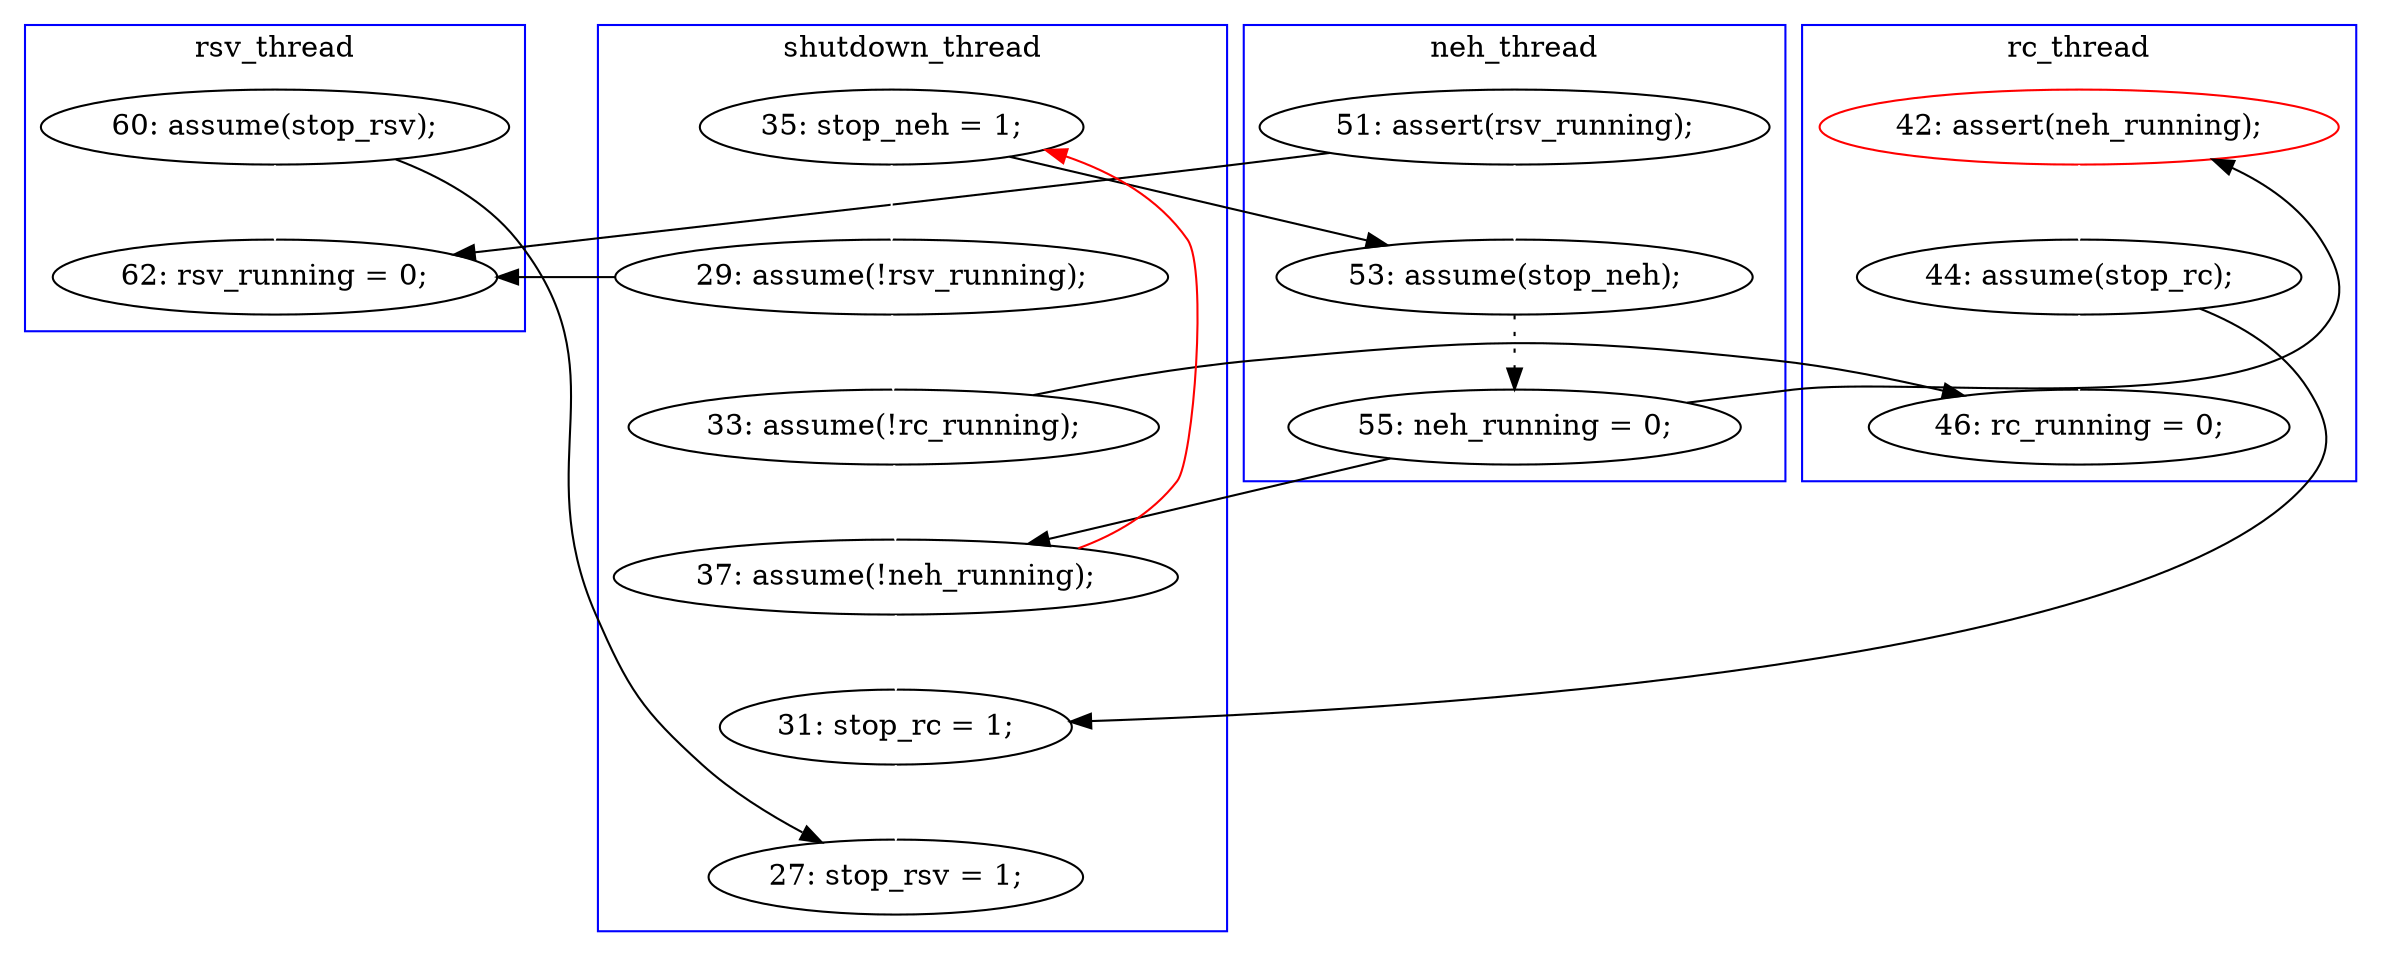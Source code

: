 digraph Counterexample {
	20 -> 21 [color = white, style = solid]
	19 -> 24 [color = white, style = solid]
	23 -> 36 [color = black, style = solid, constraint = false]
	14 -> 25 [color = black, style = solid, constraint = false]
	16 -> 17 [color = black, style = dotted]
	32 -> 36 [color = white, style = solid]
	14 -> 16 [color = white, style = solid]
	24 -> 26 [color = white, style = solid]
	13 -> 16 [color = black, style = solid, constraint = false]
	17 -> 31 [color = black, style = solid, constraint = false]
	23 -> 25 [color = white, style = solid]
	13 -> 20 [color = white, style = solid]
	31 -> 32 [color = white, style = solid]
	17 -> 19 [color = black, style = solid, constraint = false]
	20 -> 25 [color = black, style = solid, constraint = false]
	24 -> 32 [color = black, style = solid, constraint = false]
	21 -> 31 [color = white, style = solid]
	31 -> 13 [color = red, style = solid, constraint = false]
	21 -> 26 [color = black, style = solid, constraint = false]
	subgraph cluster2 {
		label = rc_thread
		color = blue
		19  [label = "42: assert(neh_running);", color = red]
		26  [label = "46: rc_running = 0;"]
		24  [label = "44: assume(stop_rc);"]
	}
	subgraph cluster3 {
		label = neh_thread
		color = blue
		17  [label = "55: neh_running = 0;"]
		16  [label = "53: assume(stop_neh);"]
		14  [label = "51: assert(rsv_running);"]
	}
	subgraph cluster4 {
		label = rsv_thread
		color = blue
		25  [label = "62: rsv_running = 0;"]
		23  [label = "60: assume(stop_rsv);"]
	}
	subgraph cluster1 {
		label = shutdown_thread
		color = blue
		32  [label = "31: stop_rc = 1;"]
		31  [label = "37: assume(!neh_running);"]
		20  [label = "29: assume(!rsv_running);"]
		13  [label = "35: stop_neh = 1;"]
		21  [label = "33: assume(!rc_running);"]
		36  [label = "27: stop_rsv = 1;"]
	}
}